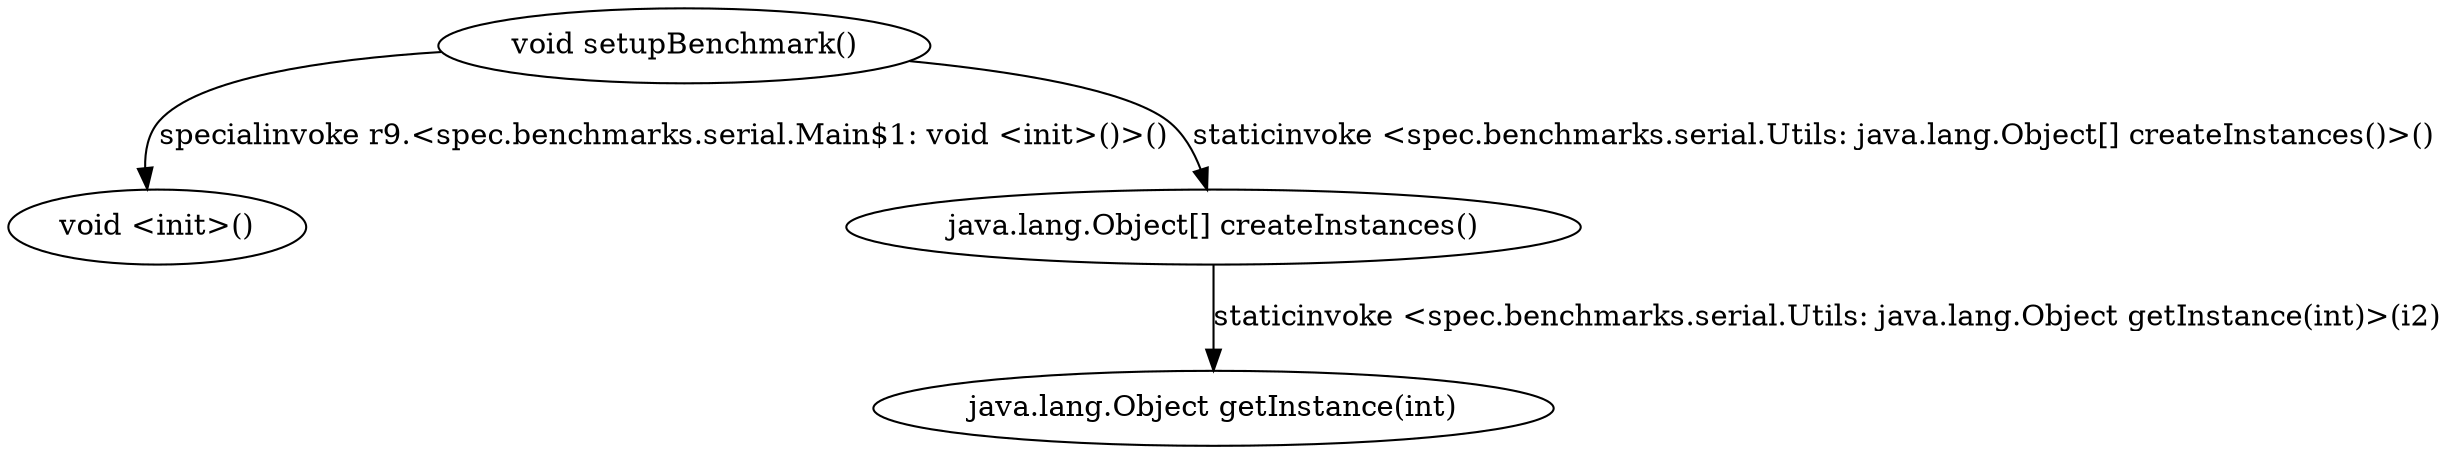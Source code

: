 digraph g {
0[label="void setupBenchmark()"]
1[label="void <init>()"]
3[label="java.lang.Object getInstance(int)"]
2[label="java.lang.Object[] createInstances()"]
0->1[label="specialinvoke r9.<spec.benchmarks.serial.Main$1: void <init>()>()"]
0->2[label="staticinvoke <spec.benchmarks.serial.Utils: java.lang.Object[] createInstances()>()"]
2->3[label="staticinvoke <spec.benchmarks.serial.Utils: java.lang.Object getInstance(int)>(i2)"]
}